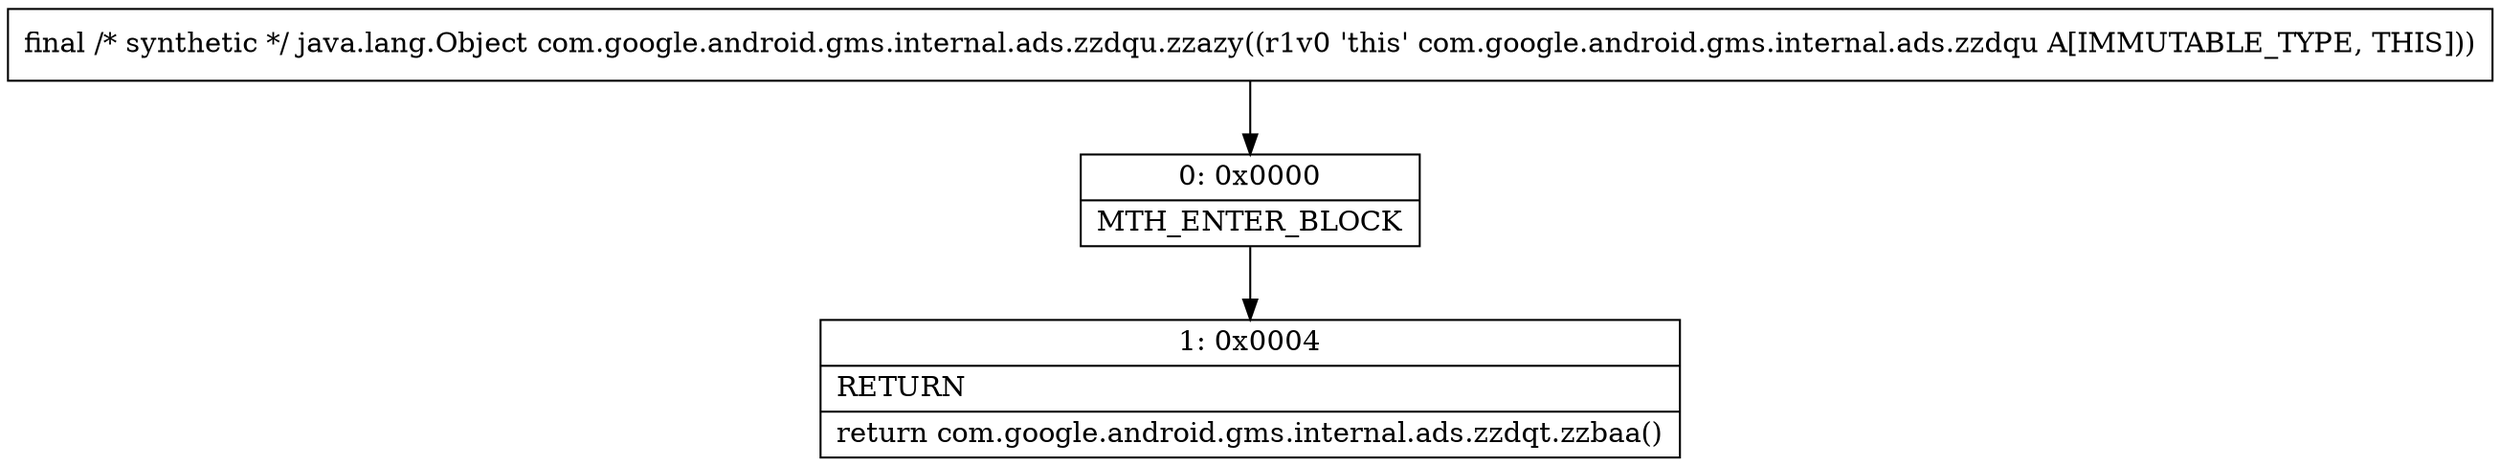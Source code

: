 digraph "CFG forcom.google.android.gms.internal.ads.zzdqu.zzazy()Ljava\/lang\/Object;" {
Node_0 [shape=record,label="{0\:\ 0x0000|MTH_ENTER_BLOCK\l}"];
Node_1 [shape=record,label="{1\:\ 0x0004|RETURN\l|return com.google.android.gms.internal.ads.zzdqt.zzbaa()\l}"];
MethodNode[shape=record,label="{final \/* synthetic *\/ java.lang.Object com.google.android.gms.internal.ads.zzdqu.zzazy((r1v0 'this' com.google.android.gms.internal.ads.zzdqu A[IMMUTABLE_TYPE, THIS])) }"];
MethodNode -> Node_0;
Node_0 -> Node_1;
}

